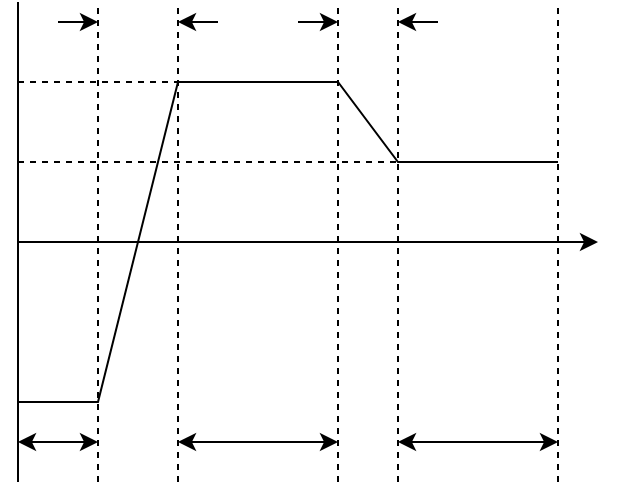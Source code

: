 <mxfile version="20.7.4" type="device"><diagram id="-cSGNf1gElVcCJ8O0L2r" name="ページ1"><mxGraphModel dx="1036" dy="606" grid="1" gridSize="10" guides="1" tooltips="1" connect="1" arrows="1" fold="1" page="1" pageScale="1" pageWidth="827" pageHeight="1169" math="0" shadow="0"><root><mxCell id="0"/><mxCell id="1" parent="0"/><mxCell id="wQnnuLPqRehI4tIBCSe6-1" value="" style="endArrow=none;html=1;rounded=0;" edge="1" parent="1"><mxGeometry width="50" height="50" relative="1" as="geometry"><mxPoint x="80" y="400" as="sourcePoint"/><mxPoint x="80" y="160" as="targetPoint"/></mxGeometry></mxCell><mxCell id="wQnnuLPqRehI4tIBCSe6-2" value="" style="endArrow=none;html=1;rounded=0;" edge="1" parent="1"><mxGeometry width="50" height="50" relative="1" as="geometry"><mxPoint x="80" y="280" as="sourcePoint"/><mxPoint x="340" y="280" as="targetPoint"/></mxGeometry></mxCell><mxCell id="wQnnuLPqRehI4tIBCSe6-3" value="" style="endArrow=none;html=1;rounded=0;" edge="1" parent="1"><mxGeometry width="50" height="50" relative="1" as="geometry"><mxPoint x="80" y="360" as="sourcePoint"/><mxPoint x="350" y="240" as="targetPoint"/><Array as="points"><mxPoint x="120" y="360"/><mxPoint x="160" y="200"/><mxPoint x="240" y="200"/><mxPoint x="270" y="240"/></Array></mxGeometry></mxCell><mxCell id="wQnnuLPqRehI4tIBCSe6-5" value="" style="endArrow=none;dashed=1;html=1;rounded=0;" edge="1" parent="1"><mxGeometry width="50" height="50" relative="1" as="geometry"><mxPoint x="120" y="400" as="sourcePoint"/><mxPoint x="120" y="160" as="targetPoint"/></mxGeometry></mxCell><mxCell id="wQnnuLPqRehI4tIBCSe6-6" value="" style="endArrow=none;dashed=1;html=1;rounded=0;" edge="1" parent="1"><mxGeometry width="50" height="50" relative="1" as="geometry"><mxPoint x="160" y="400" as="sourcePoint"/><mxPoint x="160" y="160" as="targetPoint"/></mxGeometry></mxCell><mxCell id="wQnnuLPqRehI4tIBCSe6-7" value="" style="endArrow=none;dashed=1;html=1;rounded=0;" edge="1" parent="1"><mxGeometry x="0.167" y="150" width="50" height="50" relative="1" as="geometry"><mxPoint x="240" y="400" as="sourcePoint"/><mxPoint x="240" y="160" as="targetPoint"/><mxPoint as="offset"/></mxGeometry></mxCell><mxCell id="wQnnuLPqRehI4tIBCSe6-8" value="" style="endArrow=none;dashed=1;html=1;rounded=0;" edge="1" parent="1"><mxGeometry width="50" height="50" relative="1" as="geometry"><mxPoint x="270" y="400" as="sourcePoint"/><mxPoint x="270" y="160" as="targetPoint"/></mxGeometry></mxCell><mxCell id="wQnnuLPqRehI4tIBCSe6-9" value="" style="endArrow=none;dashed=1;html=1;rounded=0;" edge="1" parent="1"><mxGeometry width="50" height="50" relative="1" as="geometry"><mxPoint x="80" y="200" as="sourcePoint"/><mxPoint x="170" y="200" as="targetPoint"/></mxGeometry></mxCell><mxCell id="wQnnuLPqRehI4tIBCSe6-10" value="" style="endArrow=none;dashed=1;html=1;rounded=0;" edge="1" parent="1"><mxGeometry width="50" height="50" relative="1" as="geometry"><mxPoint x="80" y="240" as="sourcePoint"/><mxPoint x="270" y="240" as="targetPoint"/></mxGeometry></mxCell><mxCell id="wQnnuLPqRehI4tIBCSe6-11" value="" style="endArrow=classic;html=1;rounded=0;" edge="1" parent="1"><mxGeometry width="50" height="50" relative="1" as="geometry"><mxPoint x="330" y="280" as="sourcePoint"/><mxPoint x="370" y="280" as="targetPoint"/></mxGeometry></mxCell><mxCell id="wQnnuLPqRehI4tIBCSe6-12" value="" style="endArrow=classic;startArrow=classic;html=1;rounded=0;" edge="1" parent="1"><mxGeometry width="50" height="50" relative="1" as="geometry"><mxPoint x="80" y="380" as="sourcePoint"/><mxPoint x="120" y="380" as="targetPoint"/></mxGeometry></mxCell><mxCell id="wQnnuLPqRehI4tIBCSe6-13" value="" style="endArrow=classic;startArrow=classic;html=1;rounded=0;" edge="1" parent="1"><mxGeometry width="50" height="50" relative="1" as="geometry"><mxPoint x="160" y="380" as="sourcePoint"/><mxPoint x="240" y="380" as="targetPoint"/></mxGeometry></mxCell><mxCell id="wQnnuLPqRehI4tIBCSe6-14" value="" style="endArrow=classic;startArrow=classic;html=1;rounded=0;" edge="1" parent="1"><mxGeometry width="50" height="50" relative="1" as="geometry"><mxPoint x="270" y="380" as="sourcePoint"/><mxPoint x="350" y="380" as="targetPoint"/></mxGeometry></mxCell><mxCell id="wQnnuLPqRehI4tIBCSe6-15" value="" style="endArrow=none;dashed=1;html=1;rounded=0;" edge="1" parent="1"><mxGeometry width="50" height="50" relative="1" as="geometry"><mxPoint x="350" y="400" as="sourcePoint"/><mxPoint x="350" y="160" as="targetPoint"/></mxGeometry></mxCell><mxCell id="wQnnuLPqRehI4tIBCSe6-16" value="" style="endArrow=classic;html=1;rounded=0;" edge="1" parent="1"><mxGeometry width="50" height="50" relative="1" as="geometry"><mxPoint x="220" y="170" as="sourcePoint"/><mxPoint x="240" y="170" as="targetPoint"/></mxGeometry></mxCell><mxCell id="wQnnuLPqRehI4tIBCSe6-17" value="" style="endArrow=classic;html=1;rounded=0;" edge="1" parent="1"><mxGeometry width="50" height="50" relative="1" as="geometry"><mxPoint x="290" y="170" as="sourcePoint"/><mxPoint x="270" y="170" as="targetPoint"/></mxGeometry></mxCell><mxCell id="wQnnuLPqRehI4tIBCSe6-18" value="" style="endArrow=classic;html=1;rounded=0;" edge="1" parent="1"><mxGeometry width="50" height="50" relative="1" as="geometry"><mxPoint x="100" y="170" as="sourcePoint"/><mxPoint x="120" y="170" as="targetPoint"/></mxGeometry></mxCell><mxCell id="wQnnuLPqRehI4tIBCSe6-19" value="" style="endArrow=classic;html=1;rounded=0;" edge="1" parent="1"><mxGeometry width="50" height="50" relative="1" as="geometry"><mxPoint x="180" y="170" as="sourcePoint"/><mxPoint x="160" y="170" as="targetPoint"/></mxGeometry></mxCell></root></mxGraphModel></diagram></mxfile>